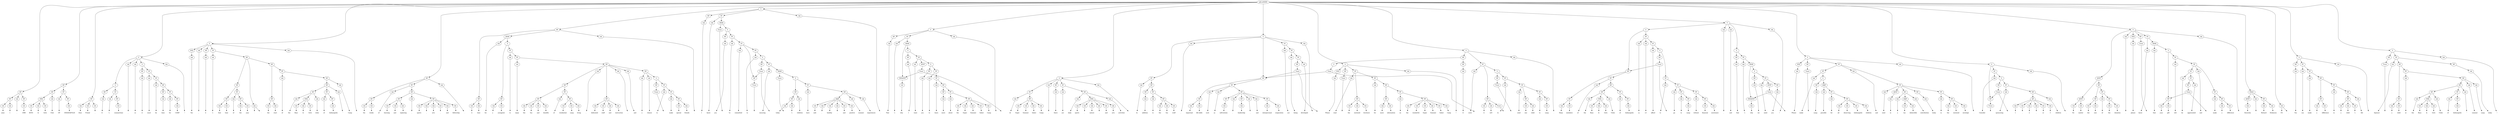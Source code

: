 digraph {
   segr0 [ label="June" shape=none ]
   segr2 [ label="1" shape=none ]
   segr3 [ label="," shape=none ]
   segr5 [ label="1998" shape=none ]
   segr7 [ label="BOYS" shape=none ]
   segr9 [ label="&" shape=none ]
   segr11 [ label="Girls" shape=none ]
   segr13 [ label="Club" shape=none ]
   segr15 [ label="OF" shape=none ]
   segr17 [ label="INDIANAPOLIS" shape=none ]
   segr19 [ label="Dear" shape=none ]
   segr21 [ label="Friend" shape=none ]
   segr22 [ label="," shape=none ]
   segr24 [ label="It" shape=none ]
   segr25 [ label="'s" shape=none ]
   segr27 [ label="summertime" shape=none ]
   segr28 [ label="," shape=none ]
   segr30 [ label="so" shape=none ]
   segr32 [ label="it" shape=none ]
   segr34 [ label="must" shape=none ]
   segr36 [ label="be" shape=none ]
   segr38 [ label="time" shape=none ]
   segr40 [ label="for" shape=none ]
   segr42 [ label="CAMP" shape=none ]
   segr43 [ label="!" shape=none ]
   segr45 [ label="Yes" shape=none ]
   segr46 [ label="," shape=none ]
   segr48 [ label="it" shape=none ]
   segr49 [ label="'s" shape=none ]
   segr51 [ label="that" shape=none ]
   segr53 [ label="time" shape=none ]
   segr55 [ label="of" shape=none ]
   segr57 [ label="the" shape=none ]
   segr59 [ label="year" shape=none ]
   segr61 [ label="-" shape=none ]
   segr62 [ label="-" shape=none ]
   segr64 [ label="the" shape=none ]
   segr66 [ label="start" shape=none ]
   segr68 [ label="of" shape=none ]
   segr70 [ label="the" shape=none ]
   segr72 [ label="Boys" shape=none ]
   segr74 [ label="&" shape=none ]
   segr76 [ label="Girls" shape=none ]
   segr78 [ label="clubs" shape=none ]
   segr80 [ label="of" shape=none ]
   segr82 [ label="Indianapolis" shape=none ]
   segr83 [ label="'" shape=none ]
   segr85 [ label="Camp" shape=none ]
   segr86 [ label="." shape=none ]
   segr88 [ label="Six" shape=none ]
   segr90 [ label="weeks" shape=none ]
   segr92 [ label="of" shape=none ]
   segr94 [ label="learning" shape=none ]
   segr96 [ label="and" shape=none ]
   segr98 [ label="exploring" shape=none ]
   segr99 [ label="," shape=none ]
   segr101 [ label="sports" shape=none ]
   segr102 [ label="," shape=none ]
   segr104 [ label="arts" shape=none ]
   segr105 [ label="," shape=none ]
   segr107 [ label="and" shape=none ]
   segr109 [ label="fellowship" shape=none ]
   segr110 [ label="." shape=none ]
   segr112 [ label="A" shape=none ]
   segr114 [ label="time" shape=none ]
   segr116 [ label="for" shape=none ]
   segr118 [ label="a" shape=none ]
   segr120 [ label="youngster" shape=none ]
   segr122 [ label="to" shape=none ]
   segr124 [ label="enjoy" shape=none ]
   segr126 [ label="the" shape=none ]
   segr128 [ label="fun" shape=none ]
   segr130 [ label="and" shape=none ]
   segr132 [ label="benefits" shape=none ]
   segr134 [ label="of" shape=none ]
   segr136 [ label="residential" shape=none ]
   segr138 [ label="camp" shape=none ]
   segr140 [ label="living" shape=none ]
   segr141 [ label="," shape=none ]
   segr143 [ label="dedicated" shape=none ]
   segr145 [ label="staff" shape=none ]
   segr147 [ label="and" shape=none ]
   segr149 [ label="instruction" shape=none ]
   segr150 [ label="," shape=none ]
   segr152 [ label="and" shape=none ]
   segr154 [ label="a" shape=none ]
   segr156 [ label="chance" shape=none ]
   segr158 [ label="to" shape=none ]
   ptbr00086 [ label="" shape=none ]
   segr160 [ label="make" shape=none ]
   segr162 [ label="special" shape=none ]
   segr164 [ label="friends" shape=none ]
   segr165 [ label="." shape=none ]
   segr167 [ label="I" shape=none ]
   segr169 [ label="know" shape=none ]
   segr171 [ label="you" shape=none ]
   ptbr00094 [ label="" shape=none ]
   segr172 [ label="'re" shape=none ]
   segr174 [ label="committed" shape=none ]
   segr176 [ label="to" shape=none ]
   ptbr00098 [ label="" shape=none ]
   segr178 [ label="ensuring" shape=none ]
   ptbr00100 [ label="" shape=none ]
   segr180 [ label="today" shape=none ]
   ptbr00102 [ label="" shape=none ]
   segr181 [ label="'s" shape=none ]
   segr183 [ label="children" shape=none ]
   segr185 [ label="have" shape=none ]
   segr187 [ label="safe" shape=none ]
   segr188 [ label="," shape=none ]
   segr190 [ label="healthy" shape=none ]
   segr191 [ label="," shape=none ]
   segr193 [ label="and" shape=none ]
   segr195 [ label="positive" shape=none ]
   segr197 [ label="summer" shape=none ]
   segr199 [ label="experiences" shape=none ]
   segr200 [ label="." shape=none ]
   segr202 [ label="That" shape=none ]
   segr203 [ label="'s" shape=none ]
   segr205 [ label="why" shape=none ]
   segr207 [ label="I" shape=none ]
   segr209 [ label="want" shape=none ]
   segr211 [ label="you" shape=none ]
   segr213 [ label="to" shape=none ]
   segr215 [ label="learn" shape=none ]
   segr217 [ label="more" shape=none ]
   segr219 [ label="about" shape=none ]
   segr221 [ label="the" shape=none ]
   segr223 [ label="Super" shape=none ]
   segr225 [ label="Summer" shape=none ]
   segr227 [ label="Safari" shape=none ]
   segr229 [ label="Camp" shape=none ]
   segr230 [ label="." shape=none ]
   ptbr00131 [ label="" shape=none ]
   segr232 [ label="At" shape=none ]
   segr234 [ label="Super" shape=none ]
   segr236 [ label="Summer" shape=none ]
   segr238 [ label="Safari" shape=none ]
   segr240 [ label="Camp" shape=none ]
   segr241 [ label="," shape=none ]
   segr243 [ label="there" shape=none ]
   segr245 [ label="are" shape=none ]
   segr247 [ label="daily" shape=none ]
   segr249 [ label="sports" shape=none ]
   segr250 [ label="," shape=none ]
   segr252 [ label="nature" shape=none ]
   segr253 [ label="," shape=none ]
   segr255 [ label="and" shape=none ]
   segr257 [ label="arts" shape=none ]
   segr259 [ label="activities" shape=none ]
   segr260 [ label="." shape=none ]
   segr262 [ label="In" shape=none ]
   segr264 [ label="addition" shape=none ]
   segr266 [ label="to" shape=none ]
   segr268 [ label="the" shape=none ]
   segr270 [ label="fun" shape=none ]
   segr272 [ label="stuff" shape=none ]
   segr273 [ label="," shape=none ]
   segr275 [ label="important" shape=none ]
   segr277 [ label="life-skills" shape=none ]
   segr279 [ label="such" shape=none ]
   segr281 [ label="as" shape=none ]
   segr283 [ label="self-esteem" shape=none ]
   segr284 [ label="," shape=none ]
   segr286 [ label="leadership" shape=none ]
   segr287 [ label="," shape=none ]
   segr289 [ label="and" shape=none ]
   segr291 [ label="interpersonal" shape=none ]
   segr293 [ label="cooperation" shape=none ]
   segr295 [ label="are" shape=none ]
   segr297 [ label="being" shape=none ]
   segr299 [ label="developed" shape=none ]
   segr300 [ label="." shape=none ]
   ptbr00171 [ label="" shape=none ]
   segr302 [ label="Please" shape=none ]
   segr304 [ label="read" shape=none ]
   ptbr00174 [ label="" shape=none ]
   segr306 [ label="the" shape=none ]
   segr308 [ label="enclosed" shape=none ]
   segr310 [ label="brochure" shape=none ]
   segr312 [ label="for" shape=none ]
   segr314 [ label="more" shape=none ]
   segr316 [ label="information" shape=none ]
   segr318 [ label="on" shape=none ]
   segr320 [ label="the" shape=none ]
   segr322 [ label="wonderful" shape=none ]
   segr324 [ label="Super" shape=none ]
   segr326 [ label="Summer" shape=none ]
   segr328 [ label="Safari" shape=none ]
   segr330 [ label="Camp" shape=none ]
   segr331 [ label="!" shape=none ]
   segr333 [ label="It" shape=none ]
   segr335 [ label="costs" shape=none ]
   ptbr00191 [ label="" shape=none ]
   segr337 [ label="$" shape=none ]
   segr338 [ label="225" shape=none ]
   segr340 [ label="to" shape=none ]
   ptbr00195 [ label="" shape=none ]
   ptbr00196 [ label="" shape=none ]
   segr342 [ label="send" shape=none ]
   segr344 [ label="one" shape=none ]
   segr346 [ label="child" shape=none ]
   segr348 [ label="to" shape=none ]
   segr350 [ label="camp" shape=none ]
   segr351 [ label="." shape=none ]
   segr353 [ label="Many" shape=none ]
   segr355 [ label="members" shape=none ]
   segr357 [ label="of" shape=none ]
   segr359 [ label="the" shape=none ]
   segr361 [ label="Boys" shape=none ]
   segr363 [ label="&" shape=none ]
   segr365 [ label="Girls" shape=none ]
   segr367 [ label="Clubs" shape=none ]
   segr369 [ label="of" shape=none ]
   segr371 [ label="Indianapolis" shape=none ]
   segr373 [ label="ca" shape=none ]
   segr374 [ label="n't" shape=none ]
   segr376 [ label="afford" shape=none ]
   segr378 [ label="to" shape=none ]
   ptbr00217 [ label="" shape=none ]
   segr380 [ label="go" shape=none ]
   segr382 [ label="to" shape=none ]
   segr384 [ label="camp" shape=none ]
   segr386 [ label="without" shape=none ]
   segr388 [ label="financial" shape=none ]
   segr390 [ label="assistance" shape=none ]
   segr391 [ label="," shape=none ]
   segr393 [ label="and" shape=none ]
   segr395 [ label="that" shape=none ]
   segr396 [ label="'s" shape=none ]
   segr398 [ label="why" shape=none ]
   segr400 [ label="we" shape=none ]
   segr402 [ label="need" shape=none ]
   segr404 [ label="you" shape=none ]
   segr405 [ label="!" shape=none ]
   ptbr00233 [ label="" shape=none ]
   segr407 [ label="Please" shape=none ]
   segr409 [ label="make" shape=none ]
   ptbr00236 [ label="" shape=none ]
   segr411 [ label="camp" shape=none ]
   segr413 [ label="possible" shape=none ]
   segr415 [ label="for" shape=none ]
   segr417 [ label="all" shape=none ]
   segr419 [ label="deserving" shape=none ]
   segr421 [ label="Indianapolis" shape=none ]
   segr423 [ label="children" shape=none ]
   segr425 [ label="and" shape=none ]
   segr427 [ label="send" shape=none ]
   segr429 [ label="in" shape=none ]
   segr431 [ label="a" shape=none ]
   segr433 [ label="tax" shape=none ]
   segr435 [ label="deductible" shape=none ]
   segr437 [ label="contribution" shape=none ]
   segr439 [ label="today" shape=none ]
   segr441 [ label="in" shape=none ]
   segr443 [ label="the" shape=none ]
   segr445 [ label="enclosed" shape=none ]
   segr447 [ label="envelope" shape=none ]
   segr448 [ label="." shape=none ]
   segr450 [ label="Consider" shape=none ]
   ptbr00258 [ label="" shape=none ]
   segr452 [ label="sponsoring" shape=none ]
   ptbr00260 [ label="" shape=none ]
   segr454 [ label="1" shape=none ]
   segr455 [ label="," shape=none ]
   segr457 [ label="2" shape=none ]
   segr458 [ label="," shape=none ]
   segr460 [ label="or" shape=none ]
   segr462 [ label="3" shape=none ]
   segr464 [ label="children" shape=none ]
   segr465 [ label="." shape=none ]
   segr467 [ label="No" shape=none ]
   segr469 [ label="matter" shape=none ]
   segr471 [ label="the" shape=none ]
   segr473 [ label="size" shape=none ]
   segr475 [ label="of" shape=none ]
   segr477 [ label="the" shape=none ]
   segr479 [ label="donation" shape=none ]
   segr480 [ label="," shape=none ]
   segr482 [ label="please" shape=none ]
   segr484 [ label="know" shape=none ]
   ptbr00279 [ label="" shape=none ]
   segr486 [ label="that" shape=none ]
   segr488 [ label="your" shape=none ]
   segr490 [ label="gift" shape=none ]
   segr492 [ label="will" shape=none ]
   segr494 [ label="be" shape=none ]
   segr496 [ label="appreciated" shape=none ]
   segr498 [ label="and" shape=none ]
   ptbr00287 [ label="" shape=none ]
   segr500 [ label="make" shape=none ]
   segr502 [ label="a" shape=none ]
   segr504 [ label="difference" shape=none ]
   segr505 [ label="." shape=none ]
   segr507 [ label="Sincerely" shape=none ]
   segr508 [ label="," shape=none ]
   segr510 [ label="Richard" shape=none ]
   segr512 [ label="Dickinson" shape=none ]
   segr514 [ label="P.S" shape=none ]
   segr515 [ label="." shape=none ]
   segr517 [ label="You" shape=none ]
   segr519 [ label="can" shape=none ]
   segr521 [ label="make" shape=none ]
   segr523 [ label="a" shape=none ]
   segr525 [ label="difference" shape=none ]
   segr527 [ label="in" shape=none ]
   segr529 [ label="a" shape=none ]
   segr531 [ label="child" shape=none ]
   segr532 [ label="'s" shape=none ]
   segr534 [ label="life" shape=none ]
   segr535 [ label="." shape=none ]
   segr537 [ label="Sponsor" shape=none ]
   ptbr00309 [ label="" shape=none ]
   segr539 [ label="a" shape=none ]
   segr541 [ label="child" shape=none ]
   segr543 [ label="at" shape=none ]
   segr545 [ label="the" shape=none ]
   segr547 [ label="Boys" shape=none ]
   segr549 [ label="&" shape=none ]
   segr551 [ label="Girls" shape=none ]
   segr553 [ label="Clubs" shape=none ]
   segr555 [ label="of" shape=none ]
   segr557 [ label="Indianapolis" shape=none ]
   segr558 [ label="'" shape=none ]
   segr560 [ label="summer" shape=none ]
   segr562 [ label="camp" shape=none ]
   segr564 [ label="today" shape=none ]
   segr565 [ label="!" shape=none ]
   ptbn00081 [ label="tok" ]
  ptbn00081 -> segr78
   ptbn00393 [ label="tok" ]
  ptbn00393 -> segr388
   ptbn00082 [ label="PP" ]
   ptbn00394 [ label="tok" ]
  ptbn00394 -> segr390
   ptbn00391 [ label="tok" ]
  ptbn00391 -> segr386
   ptbn00080 [ label="tok" ]
  ptbn00080 -> segr76
   ptbn00392 [ label="NP" ]
   ptbn00085 [ label="tok" ]
  ptbn00085 -> segr82
   ptbn00086 [ label="tok" ]
  ptbn00086 -> segr83
   ptbn00390 [ label="PP" ]
   ptbn00083 [ label="tok" ]
  ptbn00083 -> segr80
   ptbn00084 [ label="NP" ]
   ptbn00184 [ label="NP" ]
   ptbn00290 [ label="tok" ]
  ptbn00290 -> segr293
   ptbn00496 [ label="SBAR" ]
   ptbn00185 [ label="NP" ]
   ptbn00497 [ label="tok" ]
  ptbn00497 -> segr486
   ptbn00291 [ label="VP" ]
   ptbn00182 [ label="Trace" ]
  ptbn00182 -> ptbr00102
   ptbn00494 [ label="VP" ]
   ptbn00183 [ label="S" ]
   ptbn00495 [ label="tok" ]
  ptbn00495 -> segr484
   ptbn00294 [ label="tok" ]
  ptbn00294 -> segr297
   ptbn00180 [ label="tok" ]
  ptbn00180 -> segr178
   ptbn00181 [ label="SBAR" ]
   ptbn00295 [ label="VP" ]
   ptbn00292 [ label="tok" ]
  ptbn00292 -> segr295
   ptbn00498 [ label="S" ]
   ptbn00293 [ label="VP" ]
   ptbn00499 [ label="NP" ]
   ptbn00299 [ label="tok" ]
  ptbn00299 -> segr300
   ptbn00298 [ label="Trace" ]
  ptbn00298 -> ptbr00171
   ptbn00297 [ label="NP" ]
   ptbn00296 [ label="tok" ]
  ptbn00296 -> segr299
   ptbn00189 [ label="VP" ]
   ptbn00493 [ label="Trace" ]
  ptbn00493 -> ptbr00279
   ptbn00188 [ label="tok" ]
  ptbn00188 -> segr183
   ptbn00492 [ label="NP" ]
   ptbn00491 [ label="tok" ]
  ptbn00491 -> segr482
   ptbn00187 [ label="tok" ]
  ptbn00187 -> segr181
   ptbn00186 [ label="tok" ]
  ptbn00186 -> segr180
   ptbn00490 [ label="INTJ" ]
   ptbn00089 [ label="NP" ]
   ptbn00088 [ label="tok" ]
  ptbn00088 -> segr86
   ptbn00399 [ label="tok" ]
  ptbn00399 -> segr395
   ptbn00087 [ label="tok" ]
  ptbn00087 -> segr85
   ptbn00398 [ label="NP" ]
   ptbn00397 [ label="S" ]
   ptbn00396 [ label="tok" ]
  ptbn00396 -> segr393
   ptbn00395 [ label="tok" ]
  ptbn00395 -> segr391
   ptbn00090 [ label="NP" ]
   ptbn00380 [ label="NP" ]
   ptbn00381 [ label="Trace" ]
  ptbn00381 -> ptbr00217
   ptbn00091 [ label="tok" ]
  ptbn00091 -> segr88
   ptbn00092 [ label="tok" ]
  ptbn00092 -> segr90
   ptbn00382 [ label="VP" ]
   ptbn00093 [ label="PP" ]
   ptbn00383 [ label="tok" ]
  ptbn00383 -> segr378
   ptbn00094 [ label="tok" ]
  ptbn00094 -> segr92
   ptbn00095 [ label="NP" ]
   ptbn00096 [ label="NP" ]
   ptbn00097 [ label="tok" ]
  ptbn00097 -> segr94
   ptbn00193 [ label="tok" ]
  ptbn00193 -> segr187
   ptbn00483 [ label="tok" ]
  ptbn00483 -> segr473
   ptbn00194 [ label="tok" ]
  ptbn00194 -> segr188
   ptbn00484 [ label="PP" ]
   ptbn00195 [ label="tok" ]
  ptbn00195 -> segr190
   ptbn00485 [ label="tok" ]
  ptbn00485 -> segr475
   ptbn00196 [ label="tok" ]
  ptbn00196 -> segr191
   ptbn00280 [ label="NP" ]
   ptbn00486 [ label="NP" ]
   ptbn00487 [ label="tok" ]
  ptbn00487 -> segr477
   ptbn00281 [ label="NP" ]
   ptbn00282 [ label="tok" ]
  ptbn00282 -> segr283
   ptbn00190 [ label="tok" ]
  ptbn00190 -> segr185
   ptbn00488 [ label="tok" ]
  ptbn00488 -> segr479
   ptbn00191 [ label="NP" ]
   ptbn00283 [ label="tok" ]
  ptbn00283 -> segr284
   ptbn00489 [ label="tok" ]
  ptbn00489 -> segr480
   ptbn00192 [ label="ADJP" ]
   ptbn00284 [ label="NP" ]
   ptbn00286 [ label="tok" ]
  ptbn00286 -> segr287
   ptbn00285 [ label="tok" ]
  ptbn00285 -> segr286
   ptbn00288 [ label="NP" ]
   ptbn00287 [ label="tok" ]
  ptbn00287 -> segr289
   ptbn00198 [ label="tok" ]
  ptbn00198 -> segr195
   ptbn00480 [ label="NP" ]
   ptbn00289 [ label="tok" ]
  ptbn00289 -> segr291
   ptbn00197 [ label="tok" ]
  ptbn00197 -> segr193
   ptbn00482 [ label="tok" ]
  ptbn00482 -> segr471
   ptbn00199 [ label="tok" ]
  ptbn00199 -> segr197
   ptbn00481 [ label="NP" ]
   ptbn00389 [ label="tok" ]
  ptbn00389 -> segr384
   ptbn00099 [ label="tok" ]
  ptbn00099 -> segr98
   ptbn00388 [ label="NP" ]
   ptbn00098 [ label="tok" ]
  ptbn00098 -> segr96
   ptbn00385 [ label="tok" ]
  ptbn00385 -> segr380
   ptbn00384 [ label="VP" ]
   ptbn00387 [ label="tok" ]
  ptbn00387 -> segr382
   ptbn00386 [ label="PP" ]
   ptbn00063 [ label="NP" ]
   ptbn00064 [ label="tok" ]
  ptbn00064 -> segr57
   ptbn00061 [ label="PP" ]
   ptbn00062 [ label="tok" ]
  ptbn00062 -> segr55
   ptbn00060 [ label="tok" ]
  ptbn00060 -> segr53
   ptbn00478 [ label="tok" ]
  ptbn00478 -> segr467
   ptbn00272 [ label="tok" ]
  ptbn00272 -> segr273
   ptbn00479 [ label="tok" ]
  ptbn00479 -> segr469
   ptbn00273 [ label="NP" ]
   ptbn00270 [ label="tok" ]
  ptbn00270 -> segr270
   ptbn00476 [ label="ADVP" ]
   ptbn00271 [ label="tok" ]
  ptbn00271 -> segr272
   ptbn00477 [ label="ADVP" ]
   ptbn00474 [ label="tok" ]
  ptbn00474 -> segr465
   ptbn00475 [ label="S" ]
   ptbn00472 [ label="tok" ]
  ptbn00472 -> segr462
   ptbn00473 [ label="tok" ]
  ptbn00473 -> segr464
   ptbn00471 [ label="tok" ]
  ptbn00471 -> segr460
   ptbn00470 [ label="tok" ]
  ptbn00470 -> segr458
   ptbn00279 [ label="tok" ]
  ptbn00279 -> segr281
   ptbn00278 [ label="tok" ]
  ptbn00278 -> segr279
   ptbn00277 [ label="PP" ]
   ptbn00276 [ label="tok" ]
  ptbn00276 -> segr277
   ptbn00275 [ label="tok" ]
  ptbn00275 -> segr275
   ptbn00274 [ label="NP" ]
   ptbn00069 [ label="tok" ]
  ptbn00069 -> segr64
   ptbn00068 [ label="NP" ]
   ptbn00067 [ label="NP" ]
   ptbn00066 [ label="tok" ]
  ptbn00066 -> segr61
  ptbn00066 -> segr62
   ptbn00065 [ label="tok" ]
  ptbn00065 -> segr59
   ptbn00072 [ label="tok" ]
  ptbn00072 -> segr68
   ptbn00073 [ label="NP" ]
   ptbn00074 [ label="NP" ]
   ptbn00075 [ label="NP" ]
   ptbn00469 [ label="tok" ]
  ptbn00469 -> segr457
   ptbn00070 [ label="tok" ]
  ptbn00070 -> segr66
   ptbn00071 [ label="PP" ]
   ptbn00465 [ label="NP" ]
   ptbn00466 [ label="QP" ]
   ptbn00260 [ label="S" ]
   ptbn00467 [ label="tok" ]
  ptbn00467 -> segr454
   ptbn00261 [ label="PP" ]
   ptbn00468 [ label="tok" ]
  ptbn00468 -> segr455
   ptbn00262 [ label="tok" ]
  ptbn00262 -> segr262
   ptbn00461 [ label="NP" ]
   ptbn00462 [ label="Trace" ]
  ptbn00462 -> ptbr00260
   ptbn00463 [ label="VP" ]
   ptbn00464 [ label="tok" ]
  ptbn00464 -> segr452
   ptbn00268 [ label="NP" ]
   ptbn00267 [ label="tok" ]
  ptbn00267 -> segr266
   ptbn00460 [ label="S" ]
   ptbn00269 [ label="tok" ]
  ptbn00269 -> segr268
   ptbn00264 [ label="NP" ]
   ptbn00263 [ label="NP" ]
   ptbn00266 [ label="PP" ]
   ptbn00265 [ label="tok" ]
  ptbn00265 -> segr264
   ptbn00077 [ label="NML" ]
   ptbn00076 [ label="tok" ]
  ptbn00076 -> segr70
   ptbn00079 [ label="tok" ]
  ptbn00079 -> segr74
   ptbn00078 [ label="tok" ]
  ptbn00078 -> segr72
   ptbn00251 [ label="NML" ]
   ptbn00250 [ label="tok" ]
  ptbn00250 -> segr247
   ptbn00350 [ label="tok" ]
  ptbn00350 -> segr348
   ptbn00357 [ label="NP" ]
   ptbn00358 [ label="tok" ]
  ptbn00358 -> segr353
   ptbn00355 [ label="S" ]
   ptbn00356 [ label="NP" ]
   ptbn00353 [ label="tok" ]
  ptbn00353 -> segr351
   ptbn00354 [ label="S" ]
   ptbn00351 [ label="NP" ]
   ptbn00352 [ label="tok" ]
  ptbn00352 -> segr350
   ptbn00254 [ label="tok" ]
  ptbn00254 -> segr252
   ptbn00255 [ label="tok" ]
  ptbn00255 -> segr253
   ptbn00252 [ label="tok" ]
  ptbn00252 -> segr249
   ptbn00253 [ label="tok" ]
  ptbn00253 -> segr250
   ptbn00258 [ label="tok" ]
  ptbn00258 -> segr259
   ptbn00259 [ label="tok" ]
  ptbn00259 -> segr260
   ptbn00256 [ label="tok" ]
  ptbn00256 -> segr255
   ptbn00359 [ label="tok" ]
  ptbn00359 -> segr355
   ptbn00257 [ label="tok" ]
  ptbn00257 -> segr257
   ptbn00240 [ label="tok" ]
  ptbn00240 -> segr234
   ptbn00344 [ label="VP" ]
   ptbn00249 [ label="NP" ]
   ptbn00345 [ label="tok" ]
  ptbn00345 -> segr342
   ptbn00346 [ label="NP" ]
   ptbn00347 [ label="tok" ]
  ptbn00347 -> segr344
   ptbn00340 [ label="NP" ]
   ptbn00341 [ label="Trace" ]
  ptbn00341 -> ptbr00196
   ptbn00342 [ label="VP" ]
   ptbn00343 [ label="tok" ]
  ptbn00343 -> segr340
   ptbn00241 [ label="tok" ]
  ptbn00241 -> segr236
   ptbn00242 [ label="tok" ]
  ptbn00242 -> segr238
   ptbn00243 [ label="tok" ]
  ptbn00243 -> segr240
   ptbn00244 [ label="tok" ]
  ptbn00244 -> segr241
   ptbn00245 [ label="NP" ]
   ptbn00348 [ label="tok" ]
  ptbn00348 -> segr346
   ptbn00349 [ label="PP" ]
   ptbn00246 [ label="tok" ]
  ptbn00246 -> segr243
   ptbn00247 [ label="VP" ]
   ptbn00248 [ label="tok" ]
  ptbn00248 -> segr245
   ptbn00372 [ label="NP" ]
   ptbn00371 [ label="tok" ]
  ptbn00371 -> segr369
   ptbn00370 [ label="PP" ]
   ptbn00375 [ label="tok" ]
  ptbn00375 -> segr373
   ptbn00376 [ label="tok" ]
  ptbn00376 -> segr374
   ptbn00373 [ label="tok" ]
  ptbn00373 -> segr371
   ptbn00374 [ label="VP" ]
   ptbn00379 [ label="S" ]
   ptbn00238 [ label="tok" ]
  ptbn00238 -> segr232
   ptbn00377 [ label="VP" ]
   ptbn00239 [ label="NP" ]
   ptbn00378 [ label="tok" ]
  ptbn00378 -> segr376
   ptbn00236 [ label="S" ]
   ptbn00237 [ label="PP" ]
   ptbn00234 [ label="Trace" ]
  ptbn00234 -> ptbr00131
   ptbn00235 [ label="tok" ]
  ptbn00235 -> segr230
   ptbn00232 [ label="tok" ]
  ptbn00232 -> segr229
   ptbn00233 [ label="ADVP" ]
   ptbn00230 [ label="tok" ]
  ptbn00230 -> segr225
   ptbn00231 [ label="tok" ]
  ptbn00231 -> segr227
   ptbn00361 [ label="tok" ]
  ptbn00361 -> segr357
   ptbn00360 [ label="PP" ]
   ptbn00362 [ label="NP" ]
   ptbn00363 [ label="NP" ]
   ptbn00364 [ label="tok" ]
  ptbn00364 -> segr359
   ptbn00365 [ label="NML" ]
   ptbn00227 [ label="NP" ]
   ptbn00366 [ label="tok" ]
  ptbn00366 -> segr361
   ptbn00228 [ label="tok" ]
  ptbn00228 -> segr221
   ptbn00367 [ label="tok" ]
  ptbn00367 -> segr363
   ptbn00229 [ label="tok" ]
  ptbn00229 -> segr223
   ptbn00368 [ label="tok" ]
  ptbn00368 -> segr365
   ptbn00369 [ label="tok" ]
  ptbn00369 -> segr367
   ptbn00223 [ label="NP" ]
   ptbn00224 [ label="tok" ]
  ptbn00224 -> segr217
   ptbn00225 [ label="PP" ]
   ptbn00226 [ label="tok" ]
  ptbn00226 -> segr219
   ptbn00220 [ label="VP" ]
   ptbn00221 [ label="tok" ]
  ptbn00221 -> segr215
   ptbn00222 [ label="NP" ]
   ptbn00008 [ label="NP" ]
   ptbn00103 [ label="tok" ]
  ptbn00103 -> segr102
   ptbn00007 [ label="tok" ]
  ptbn00007 -> segr5
   ptbn00102 [ label="tok" ]
  ptbn00102 -> segr101
   ptbn00105 [ label="tok" ]
  ptbn00105 -> segr105
   ptbn00009 [ label="NP" ]
   ptbn00104 [ label="tok" ]
  ptbn00104 -> segr104
   ptbn00101 [ label="NP" ]
   ptbn00100 [ label="tok" ]
  ptbn00100 -> segr99
   ptbn00000 [ label="ptb-n00000" ]
   ptbn00002 [ label="NP" ]
   ptbn00001 [ label="NP" ]
   ptbn00004 [ label="tok" ]
  ptbn00004 -> segr2
   ptbn00107 [ label="tok" ]
  ptbn00107 -> segr109
   ptbn00003 [ label="tok" ]
  ptbn00003 -> segr0
   ptbn00106 [ label="tok" ]
  ptbn00106 -> segr107
   ptbn00006 [ label="NP" ]
   ptbn00109 [ label="NP" ]
   ptbn00005 [ label="tok" ]
  ptbn00005 -> segr3
   ptbn00108 [ label="tok" ]
  ptbn00108 -> segr110
   ptbn00116 [ label="NP" ]
   ptbn00115 [ label="S" ]
   ptbn00019 [ label="NP" ]
   ptbn00114 [ label="tok" ]
  ptbn00114 -> segr116
   ptbn00113 [ label="SBAR" ]
   ptbn00018 [ label="tok" ]
  ptbn00018 -> segr17
   ptbn00112 [ label="tok" ]
  ptbn00112 -> segr114
   ptbn00111 [ label="tok" ]
  ptbn00111 -> segr112
   ptbn00110 [ label="NP" ]
   ptbn00013 [ label="tok" ]
  ptbn00013 -> segr11
   ptbn00012 [ label="tok" ]
  ptbn00012 -> segr9
   ptbn00011 [ label="tok" ]
  ptbn00011 -> segr7
   ptbn00010 [ label="NML" ]
   ptbn00017 [ label="NP" ]
   ptbn00119 [ label="VP" ]
   ptbn00016 [ label="tok" ]
  ptbn00016 -> segr15
   ptbn00015 [ label="PP" ]
   ptbn00118 [ label="tok" ]
  ptbn00118 -> segr120
   ptbn00014 [ label="tok" ]
  ptbn00014 -> segr13
   ptbn00117 [ label="tok" ]
  ptbn00117 -> segr118
   ptbn00121 [ label="VP" ]
   ptbn00120 [ label="tok" ]
  ptbn00120 -> segr122
   ptbn00123 [ label="NP" ]
   ptbn00122 [ label="tok" ]
  ptbn00122 -> segr124
   ptbn00125 [ label="NP" ]
   ptbn00124 [ label="NP" ]
   ptbn00127 [ label="tok" ]
  ptbn00127 -> segr128
   ptbn00126 [ label="tok" ]
  ptbn00126 -> segr126
   ptbn00129 [ label="tok" ]
  ptbn00129 -> segr132
   ptbn00128 [ label="tok" ]
  ptbn00128 -> segr130
   ptbn00134 [ label="tok" ]
  ptbn00134 -> segr138
   ptbn00133 [ label="tok" ]
  ptbn00133 -> segr136
   ptbn00132 [ label="NP" ]
   ptbn00131 [ label="tok" ]
  ptbn00131 -> segr134
   ptbn00138 [ label="tok" ]
  ptbn00138 -> segr143
   ptbn00137 [ label="NP" ]
   ptbn00136 [ label="tok" ]
  ptbn00136 -> segr141
   ptbn00135 [ label="tok" ]
  ptbn00135 -> segr140
   ptbn00139 [ label="tok" ]
  ptbn00139 -> segr145
   ptbn00130 [ label="PP" ]
   ptbn00043 [ label="PP" ]
   ptbn00044 [ label="tok" ]
  ptbn00044 -> segr40
   ptbn00045 [ label="NP" ]
   ptbn00046 [ label="tok" ]
  ptbn00046 -> segr42
   ptbn00047 [ label="tok" ]
  ptbn00047 -> segr43
   ptbn00048 [ label="S" ]
   ptbn00049 [ label="INTJ" ]
   ptbn00146 [ label="tok" ]
  ptbn00146 -> segr156
   ptbn00147 [ label="S" ]
   ptbn00148 [ label="NP" ]
   ptbn00149 [ label="Trace" ]
  ptbn00149 -> ptbr00086
   ptbn00142 [ label="tok" ]
  ptbn00142 -> segr150
   ptbn00143 [ label="tok" ]
  ptbn00143 -> segr152
   ptbn00144 [ label="NP" ]
   ptbn00145 [ label="tok" ]
  ptbn00145 -> segr154
   ptbn00141 [ label="tok" ]
  ptbn00141 -> segr149
   ptbn00140 [ label="tok" ]
  ptbn00140 -> segr147
   ptbn00040 [ label="NP" ]
   ptbn00042 [ label="tok" ]
  ptbn00042 -> segr38
   ptbn00041 [ label="NP" ]
   ptbn00056 [ label="NP" ]
   ptbn00057 [ label="NP" ]
   ptbn00054 [ label="VP" ]
   ptbn00055 [ label="tok" ]
  ptbn00055 -> segr49
   ptbn00058 [ label="NP" ]
   ptbn00059 [ label="tok" ]
  ptbn00059 -> segr51
   ptbn00159 [ label="NP" ]
   ptbn00157 [ label="tok" ]
  ptbn00157 -> segr165
   ptbn00158 [ label="S" ]
   ptbn00155 [ label="tok" ]
  ptbn00155 -> segr162
   ptbn00156 [ label="tok" ]
  ptbn00156 -> segr164
   ptbn00153 [ label="tok" ]
  ptbn00153 -> segr160
   ptbn00154 [ label="NP" ]
   ptbn00152 [ label="VP" ]
   ptbn00151 [ label="tok" ]
  ptbn00151 -> segr158
   ptbn00150 [ label="VP" ]
   ptbn00053 [ label="tok" ]
  ptbn00053 -> segr48
   ptbn00052 [ label="NP" ]
   ptbn00051 [ label="tok" ]
  ptbn00051 -> segr46
   ptbn00050 [ label="tok" ]
  ptbn00050 -> segr45
   ptbn00025 [ label="NP" ]
   ptbn00026 [ label="tok" ]
  ptbn00026 -> segr24
   ptbn00027 [ label="VP" ]
   ptbn00028 [ label="tok" ]
  ptbn00028 -> segr25
   ptbn00021 [ label="tok" ]
  ptbn00021 -> segr21
   ptbn00022 [ label="tok" ]
  ptbn00022 -> segr22
   ptbn00023 [ label="S" ]
   ptbn00024 [ label="S" ]
   ptbn00164 [ label="Trace" ]
  ptbn00164 -> ptbr00094
   ptbn00165 [ label="S" ]
   ptbn00166 [ label="NP" ]
   ptbn00167 [ label="tok" ]
  ptbn00167 -> segr171
   ptbn00168 [ label="VP" ]
   ptbn00029 [ label="NP" ]
   ptbn00169 [ label="tok" ]
  ptbn00169 -> segr172
   ptbn00161 [ label="VP" ]
   ptbn00160 [ label="tok" ]
  ptbn00160 -> segr167
   ptbn00163 [ label="SBAR" ]
   ptbn00162 [ label="tok" ]
  ptbn00162 -> segr169
   ptbn00020 [ label="tok" ]
  ptbn00020 -> segr19
   ptbn00038 [ label="VP" ]
   ptbn00039 [ label="tok" ]
  ptbn00039 -> segr36
   ptbn00036 [ label="VP" ]
   ptbn00037 [ label="tok" ]
  ptbn00037 -> segr34
   ptbn00034 [ label="NP" ]
   ptbn00035 [ label="tok" ]
  ptbn00035 -> segr32
   ptbn00032 [ label="tok" ]
  ptbn00032 -> segr30
   ptbn00033 [ label="S" ]
   ptbn00177 [ label="NP" ]
   ptbn00178 [ label="Trace" ]
  ptbn00178 -> ptbr00100
   ptbn00175 [ label="tok" ]
  ptbn00175 -> segr176
   ptbn00176 [ label="S" ]
   ptbn00179 [ label="VP" ]
   ptbn00170 [ label="VP" ]
   ptbn00174 [ label="PP" ]
   ptbn00173 [ label="Trace" ]
  ptbn00173 -> ptbr00098
   ptbn00172 [ label="NP" ]
   ptbn00171 [ label="tok" ]
  ptbn00171 -> segr174
   ptbn00031 [ label="tok" ]
  ptbn00031 -> segr28
   ptbn00030 [ label="tok" ]
  ptbn00030 -> segr27
   ptbn00307 [ label="NP" ]
   ptbn00204 [ label="tok" ]
  ptbn00204 -> segr202
   ptbn00203 [ label="NP" ]
   ptbn00306 [ label="tok" ]
  ptbn00306 -> segr304
   ptbn00305 [ label="VP" ]
   ptbn00202 [ label="S" ]
   ptbn00304 [ label="Trace" ]
  ptbn00304 -> ptbr00174
   ptbn00201 [ label="tok" ]
  ptbn00201 -> segr200
   ptbn00200 [ label="tok" ]
  ptbn00200 -> segr199
   ptbn00309 [ label="tok" ]
  ptbn00309 -> segr308
   ptbn00308 [ label="tok" ]
  ptbn00308 -> segr306
   ptbn00209 [ label="tok" ]
  ptbn00209 -> segr205
   ptbn00303 [ label="NP" ]
   ptbn00208 [ label="WHADVP" ]
   ptbn00207 [ label="SBAR" ]
   ptbn00302 [ label="tok" ]
  ptbn00302 -> segr302
   ptbn00301 [ label="INTJ" ]
   ptbn00206 [ label="tok" ]
  ptbn00206 -> segr203
   ptbn00300 [ label="S" ]
   ptbn00205 [ label="VP" ]
   ptbn00409 [ label="tok" ]
  ptbn00409 -> segr402
   ptbn00407 [ label="tok" ]
  ptbn00407 -> segr400
   ptbn00408 [ label="VP" ]
   ptbn00500 [ label="tok" ]
  ptbn00500 -> segr488
   ptbn00405 [ label="S" ]
   ptbn00501 [ label="tok" ]
  ptbn00501 -> segr490
   ptbn00406 [ label="NP" ]
   ptbn00403 [ label="WHADVP" ]
   ptbn00404 [ label="tok" ]
  ptbn00404 -> segr398
   ptbn00401 [ label="tok" ]
  ptbn00401 -> segr396
   ptbn00504 [ label="VP" ]
   ptbn00505 [ label="VP" ]
   ptbn00402 [ label="SBAR" ]
   ptbn00502 [ label="VP" ]
   ptbn00503 [ label="tok" ]
  ptbn00503 -> segr492
   ptbn00400 [ label="VP" ]
   ptbn00508 [ label="tok" ]
  ptbn00508 -> segr496
   ptbn00509 [ label="NP" ]
   ptbn00506 [ label="tok" ]
  ptbn00506 -> segr494
   ptbn00507 [ label="VP" ]
   ptbn00213 [ label="VP" ]
   ptbn00316 [ label="tok" ]
  ptbn00316 -> segr316
   ptbn00315 [ label="tok" ]
  ptbn00315 -> segr314
   ptbn00212 [ label="tok" ]
  ptbn00212 -> segr207
   ptbn00215 [ label="S" ]
   ptbn00318 [ label="tok" ]
  ptbn00318 -> segr318
   ptbn00317 [ label="PP" ]
   ptbn00214 [ label="tok" ]
  ptbn00214 -> segr209
   ptbn00319 [ label="NP" ]
   ptbn00211 [ label="NP" ]
   ptbn00210 [ label="S" ]
   ptbn00310 [ label="tok" ]
  ptbn00310 -> segr310
   ptbn00312 [ label="tok" ]
  ptbn00312 -> segr312
   ptbn00217 [ label="tok" ]
  ptbn00217 -> segr211
   ptbn00311 [ label="PP" ]
   ptbn00216 [ label="NP" ]
   ptbn00314 [ label="NP" ]
   ptbn00219 [ label="tok" ]
  ptbn00219 -> segr213
   ptbn00313 [ label="NP" ]
   ptbn00218 [ label="VP" ]
   ptbn00418 [ label="NP" ]
   ptbn00419 [ label="Trace" ]
  ptbn00419 -> ptbr00236
   ptbn00414 [ label="tok" ]
  ptbn00414 -> segr405
   ptbn00415 [ label="S" ]
   ptbn00510 [ label="Trace" ]
  ptbn00510 -> ptbr00287
   ptbn00416 [ label="INTJ" ]
   ptbn00511 [ label="tok" ]
  ptbn00511 -> segr498
   ptbn00417 [ label="tok" ]
  ptbn00417 -> segr407
   ptbn00512 [ label="VP" ]
   ptbn00513 [ label="tok" ]
  ptbn00513 -> segr500
   ptbn00410 [ label="NP" ]
   ptbn00411 [ label="tok" ]
  ptbn00411 -> segr404
   ptbn00514 [ label="NP" ]
   ptbn00515 [ label="tok" ]
  ptbn00515 -> segr502
   ptbn00412 [ label="ADVP" ]
   ptbn00516 [ label="tok" ]
  ptbn00516 -> segr504
   ptbn00413 [ label="Trace" ]
  ptbn00413 -> ptbr00233
   ptbn00517 [ label="tok" ]
  ptbn00517 -> segr505
   ptbn00518 [ label="FRAG" ]
   ptbn00519 [ label="ADVP" ]
   ptbn00329 [ label="NP" ]
   ptbn00328 [ label="NP" ]
   ptbn00327 [ label="S" ]
   ptbn00326 [ label="tok" ]
  ptbn00326 -> segr331
   ptbn00325 [ label="tok" ]
  ptbn00325 -> segr330
   ptbn00324 [ label="tok" ]
  ptbn00324 -> segr328
   ptbn00323 [ label="tok" ]
  ptbn00323 -> segr326
   ptbn00322 [ label="tok" ]
  ptbn00322 -> segr324
   ptbn00321 [ label="tok" ]
  ptbn00321 -> segr322
   ptbn00320 [ label="tok" ]
  ptbn00320 -> segr320
   ptbn00522 [ label="NP" ]
   ptbn00523 [ label="tok" ]
  ptbn00523 -> segr510
   ptbn00520 [ label="tok" ]
  ptbn00520 -> segr507
   ptbn00521 [ label="tok" ]
  ptbn00521 -> segr508
   ptbn00528 [ label="tok" ]
  ptbn00528 -> segr517
   ptbn00529 [ label="VP" ]
   ptbn00526 [ label="S" ]
   ptbn00527 [ label="NP" ]
   ptbn00524 [ label="tok" ]
  ptbn00524 -> segr512
   ptbn00525 [ label="tok" ]
  ptbn00525 -> segr514
  ptbn00525 -> segr515
   ptbn00338 [ label="Trace" ]
  ptbn00338 -> ptbr00195
   ptbn00337 [ label="tok" ]
  ptbn00337 -> segr338
   ptbn00339 [ label="S" ]
   ptbn00334 [ label="tok" ]
  ptbn00334 -> segr335
   ptbn00333 [ label="VP" ]
   ptbn00336 [ label="tok" ]
  ptbn00336 -> segr337
   ptbn00335 [ label="NP" ]
   ptbn00330 [ label="tok" ]
  ptbn00330 -> segr333
   ptbn00332 [ label="Trace" ]
  ptbn00332 -> ptbr00191
   ptbn00331 [ label="S" ]
   ptbn00531 [ label="VP" ]
   ptbn00532 [ label="tok" ]
  ptbn00532 -> segr521
   ptbn00533 [ label="NP" ]
   ptbn00534 [ label="NP" ]
   ptbn00530 [ label="tok" ]
  ptbn00530 -> segr519
   ptbn00539 [ label="NP" ]
   ptbn00535 [ label="tok" ]
  ptbn00535 -> segr523
   ptbn00536 [ label="tok" ]
  ptbn00536 -> segr525
   ptbn00537 [ label="PP" ]
   ptbn00538 [ label="tok" ]
  ptbn00538 -> segr527
   ptbn00446 [ label="NP" ]
   ptbn00549 [ label="VP" ]
   ptbn00445 [ label="tok" ]
  ptbn00445 -> segr437
   ptbn00548 [ label="Trace" ]
  ptbn00548 -> ptbr00309
   ptbn00444 [ label="tok" ]
  ptbn00444 -> segr435
   ptbn00547 [ label="NP" ]
   ptbn00443 [ label="tok" ]
  ptbn00443 -> segr433
   ptbn00546 [ label="S" ]
   ptbn00442 [ label="ADJP" ]
   ptbn00441 [ label="tok" ]
  ptbn00441 -> segr431
   ptbn00440 [ label="NP" ]
   ptbn00541 [ label="tok" ]
  ptbn00541 -> segr529
   ptbn00540 [ label="NP" ]
   ptbn00545 [ label="tok" ]
  ptbn00545 -> segr535
   ptbn00544 [ label="tok" ]
  ptbn00544 -> segr534
   ptbn00449 [ label="tok" ]
  ptbn00449 -> segr441
   ptbn00448 [ label="PP" ]
   ptbn00543 [ label="tok" ]
  ptbn00543 -> segr532
   ptbn00542 [ label="tok" ]
  ptbn00542 -> segr531
   ptbn00447 [ label="tok" ]
  ptbn00447 -> segr439
   ptbn00455 [ label="S" ]
   ptbn00558 [ label="NP" ]
   ptbn00454 [ label="tok" ]
  ptbn00454 -> segr448
   ptbn00557 [ label="NP" ]
   ptbn00457 [ label="Trace" ]
  ptbn00457 -> ptbr00258
   ptbn00456 [ label="NP" ]
   ptbn00559 [ label="NP" ]
   ptbn00451 [ label="tok" ]
  ptbn00451 -> segr443
   ptbn00450 [ label="NP" ]
   ptbn00453 [ label="tok" ]
  ptbn00453 -> segr447
   ptbn00452 [ label="tok" ]
  ptbn00452 -> segr445
   ptbn00550 [ label="tok" ]
  ptbn00550 -> segr537
   ptbn00552 [ label="NP" ]
   ptbn00551 [ label="NP" ]
   ptbn00554 [ label="tok" ]
  ptbn00554 -> segr541
   ptbn00459 [ label="tok" ]
  ptbn00459 -> segr450
   ptbn00458 [ label="VP" ]
   ptbn00553 [ label="tok" ]
  ptbn00553 -> segr539
   ptbn00556 [ label="tok" ]
  ptbn00556 -> segr543
   ptbn00555 [ label="PP" ]
   ptbn00420 [ label="VP" ]
   ptbn00424 [ label="NP" ]
   ptbn00423 [ label="S" ]
   ptbn00569 [ label="tok" ]
  ptbn00569 -> segr557
   ptbn00422 [ label="tok" ]
  ptbn00422 -> segr409
   ptbn00421 [ label="VP" ]
   ptbn00568 [ label="NP" ]
   ptbn00428 [ label="PP" ]
   ptbn00567 [ label="tok" ]
  ptbn00567 -> segr555
   ptbn00427 [ label="tok" ]
  ptbn00427 -> segr413
   ptbn00566 [ label="PP" ]
   ptbn00426 [ label="ADJP" ]
   ptbn00565 [ label="tok" ]
  ptbn00565 -> segr553
   ptbn00564 [ label="tok" ]
  ptbn00564 -> segr551
   ptbn00425 [ label="tok" ]
  ptbn00425 -> segr411
   ptbn00563 [ label="tok" ]
  ptbn00563 -> segr549
   ptbn00562 [ label="tok" ]
  ptbn00562 -> segr547
   ptbn00561 [ label="NML" ]
   ptbn00560 [ label="tok" ]
  ptbn00560 -> segr545
   ptbn00429 [ label="tok" ]
  ptbn00429 -> segr415
   ptbn00570 [ label="tok" ]
  ptbn00570 -> segr558
   ptbn00431 [ label="tok" ]
  ptbn00431 -> segr417
   ptbn00430 [ label="NP" ]
   ptbn00433 [ label="tok" ]
  ptbn00433 -> segr421
   ptbn00432 [ label="tok" ]
  ptbn00432 -> segr419
   ptbn00435 [ label="tok" ]
  ptbn00435 -> segr425
   ptbn00434 [ label="tok" ]
  ptbn00434 -> segr423
   ptbn00437 [ label="tok" ]
  ptbn00437 -> segr427
   ptbn00436 [ label="VP" ]
   ptbn00575 [ label="tok" ]
  ptbn00575 -> segr565
   ptbn00439 [ label="tok" ]
  ptbn00439 -> segr429
   ptbn00438 [ label="ADVP" ]
   ptbn00572 [ label="tok" ]
  ptbn00572 -> segr562
   ptbn00571 [ label="tok" ]
  ptbn00571 -> segr560
   ptbn00574 [ label="tok" ]
  ptbn00574 -> segr564
   ptbn00573 [ label="NP" ]
   { rank=same; segr0 segr2 segr3 segr5 segr7 segr9 segr11 segr13 segr15 segr17 segr19 segr21 segr22 segr24 segr25 segr27 segr28 segr30 segr32 segr34 segr36 segr38 segr40 segr42 segr43 segr45 segr46 segr48 segr49 segr51 segr53 segr55 segr57 segr59 segr61 segr62 segr64 segr66 segr68 segr70 segr72 segr74 segr76 segr78 segr80 segr82 segr83 segr85 segr86 segr88 segr90 segr92 segr94 segr96 segr98 segr99 segr101 segr102 segr104 segr105 segr107 segr109 segr110 segr112 segr114 segr116 segr118 segr120 segr122 segr124 segr126 segr128 segr130 segr132 segr134 segr136 segr138 segr140 segr141 segr143 segr145 segr147 segr149 segr150 segr152 segr154 segr156 segr158 ptbr00086 segr160 segr162 segr164 segr165 segr167 segr169 segr171 ptbr00094 segr172 segr174 segr176 ptbr00098 segr178 ptbr00100 segr180 ptbr00102 segr181 segr183 segr185 segr187 segr188 segr190 segr191 segr193 segr195 segr197 segr199 segr200 segr202 segr203 segr205 segr207 segr209 segr211 segr213 segr215 segr217 segr219 segr221 segr223 segr225 segr227 segr229 segr230 ptbr00131 segr232 segr234 segr236 segr238 segr240 segr241 segr243 segr245 segr247 segr249 segr250 segr252 segr253 segr255 segr257 segr259 segr260 segr262 segr264 segr266 segr268 segr270 segr272 segr273 segr275 segr277 segr279 segr281 segr283 segr284 segr286 segr287 segr289 segr291 segr293 segr295 segr297 segr299 segr300 ptbr00171 segr302 segr304 ptbr00174 segr306 segr308 segr310 segr312 segr314 segr316 segr318 segr320 segr322 segr324 segr326 segr328 segr330 segr331 segr333 segr335 ptbr00191 segr337 segr338 segr340 ptbr00195 ptbr00196 segr342 segr344 segr346 segr348 segr350 segr351 segr353 segr355 segr357 segr359 segr361 segr363 segr365 segr367 segr369 segr371 segr373 segr374 segr376 segr378 ptbr00217 segr380 segr382 segr384 segr386 segr388 segr390 segr391 segr393 segr395 segr396 segr398 segr400 segr402 segr404 segr405 ptbr00233 segr407 segr409 ptbr00236 segr411 segr413 segr415 segr417 segr419 segr421 segr423 segr425 segr427 segr429 segr431 segr433 segr435 segr437 segr439 segr441 segr443 segr445 segr447 segr448 segr450 ptbr00258 segr452 ptbr00260 segr454 segr455 segr457 segr458 segr460 segr462 segr464 segr465 segr467 segr469 segr471 segr473 segr475 segr477 segr479 segr480 segr482 segr484 ptbr00279 segr486 segr488 segr490 segr492 segr494 segr496 segr498 ptbr00287 segr500 segr502 segr504 segr505 segr507 segr508 segr510 segr512 segr514 segr515 segr517 segr519 segr521 segr523 segr525 segr527 segr529 segr531 segr532 segr534 segr535 segr537 ptbr00309 segr539 segr541 segr543 segr545 segr547 segr549 segr551 segr553 segr555 segr557 segr558 segr560 segr562 segr564 segr565 }
   segr0 -> segr2 [ color="white" ]
   segr2 -> segr3 [ color="white" ]
   segr3 -> segr5 [ color="white" ]
   segr5 -> segr7 [ color="white" ]
   segr7 -> segr9 [ color="white" ]
   segr9 -> segr11 [ color="white" ]
   segr11 -> segr13 [ color="white" ]
   segr13 -> segr15 [ color="white" ]
   segr15 -> segr17 [ color="white" ]
   segr17 -> segr19 [ color="white" ]
   segr19 -> segr21 [ color="white" ]
   segr21 -> segr22 [ color="white" ]
   segr22 -> segr24 [ color="white" ]
   segr24 -> segr25 [ color="white" ]
   segr25 -> segr27 [ color="white" ]
   segr27 -> segr28 [ color="white" ]
   segr28 -> segr30 [ color="white" ]
   segr30 -> segr32 [ color="white" ]
   segr32 -> segr34 [ color="white" ]
   segr34 -> segr36 [ color="white" ]
   segr36 -> segr38 [ color="white" ]
   segr38 -> segr40 [ color="white" ]
   segr40 -> segr42 [ color="white" ]
   segr42 -> segr43 [ color="white" ]
   segr43 -> segr45 [ color="white" ]
   segr45 -> segr46 [ color="white" ]
   segr46 -> segr48 [ color="white" ]
   segr48 -> segr49 [ color="white" ]
   segr49 -> segr51 [ color="white" ]
   segr51 -> segr53 [ color="white" ]
   segr53 -> segr55 [ color="white" ]
   segr55 -> segr57 [ color="white" ]
   segr57 -> segr59 [ color="white" ]
   segr59 -> segr61 [ color="white" ]
   segr61 -> segr62 [ color="white" ]
   segr62 -> segr64 [ color="white" ]
   segr64 -> segr66 [ color="white" ]
   segr66 -> segr68 [ color="white" ]
   segr68 -> segr70 [ color="white" ]
   segr70 -> segr72 [ color="white" ]
   segr72 -> segr74 [ color="white" ]
   segr74 -> segr76 [ color="white" ]
   segr76 -> segr78 [ color="white" ]
   segr78 -> segr80 [ color="white" ]
   segr80 -> segr82 [ color="white" ]
   segr82 -> segr83 [ color="white" ]
   segr83 -> segr85 [ color="white" ]
   segr85 -> segr86 [ color="white" ]
   segr86 -> segr88 [ color="white" ]
   segr88 -> segr90 [ color="white" ]
   segr90 -> segr92 [ color="white" ]
   segr92 -> segr94 [ color="white" ]
   segr94 -> segr96 [ color="white" ]
   segr96 -> segr98 [ color="white" ]
   segr98 -> segr99 [ color="white" ]
   segr99 -> segr101 [ color="white" ]
   segr101 -> segr102 [ color="white" ]
   segr102 -> segr104 [ color="white" ]
   segr104 -> segr105 [ color="white" ]
   segr105 -> segr107 [ color="white" ]
   segr107 -> segr109 [ color="white" ]
   segr109 -> segr110 [ color="white" ]
   segr110 -> segr112 [ color="white" ]
   segr112 -> segr114 [ color="white" ]
   segr114 -> segr116 [ color="white" ]
   segr116 -> segr118 [ color="white" ]
   segr118 -> segr120 [ color="white" ]
   segr120 -> segr122 [ color="white" ]
   segr122 -> segr124 [ color="white" ]
   segr124 -> segr126 [ color="white" ]
   segr126 -> segr128 [ color="white" ]
   segr128 -> segr130 [ color="white" ]
   segr130 -> segr132 [ color="white" ]
   segr132 -> segr134 [ color="white" ]
   segr134 -> segr136 [ color="white" ]
   segr136 -> segr138 [ color="white" ]
   segr138 -> segr140 [ color="white" ]
   segr140 -> segr141 [ color="white" ]
   segr141 -> segr143 [ color="white" ]
   segr143 -> segr145 [ color="white" ]
   segr145 -> segr147 [ color="white" ]
   segr147 -> segr149 [ color="white" ]
   segr149 -> segr150 [ color="white" ]
   segr150 -> segr152 [ color="white" ]
   segr152 -> segr154 [ color="white" ]
   segr154 -> segr156 [ color="white" ]
   segr156 -> segr158 [ color="white" ]
   segr158 -> ptbr00086 [ color="white" ]
   ptbr00086 -> segr160 [ color="white" ]
   segr160 -> segr162 [ color="white" ]
   segr162 -> segr164 [ color="white" ]
   segr164 -> segr165 [ color="white" ]
   segr165 -> segr167 [ color="white" ]
   segr167 -> segr169 [ color="white" ]
   segr169 -> segr171 [ color="white" ]
   segr171 -> ptbr00094 [ color="white" ]
   ptbr00094 -> segr172 [ color="white" ]
   segr172 -> segr174 [ color="white" ]
   segr174 -> segr176 [ color="white" ]
   segr176 -> ptbr00098 [ color="white" ]
   ptbr00098 -> segr178 [ color="white" ]
   segr178 -> ptbr00100 [ color="white" ]
   ptbr00100 -> segr180 [ color="white" ]
   segr180 -> ptbr00102 [ color="white" ]
   ptbr00102 -> segr181 [ color="white" ]
   segr181 -> segr183 [ color="white" ]
   segr183 -> segr185 [ color="white" ]
   segr185 -> segr187 [ color="white" ]
   segr187 -> segr188 [ color="white" ]
   segr188 -> segr190 [ color="white" ]
   segr190 -> segr191 [ color="white" ]
   segr191 -> segr193 [ color="white" ]
   segr193 -> segr195 [ color="white" ]
   segr195 -> segr197 [ color="white" ]
   segr197 -> segr199 [ color="white" ]
   segr199 -> segr200 [ color="white" ]
   segr200 -> segr202 [ color="white" ]
   segr202 -> segr203 [ color="white" ]
   segr203 -> segr205 [ color="white" ]
   segr205 -> segr207 [ color="white" ]
   segr207 -> segr209 [ color="white" ]
   segr209 -> segr211 [ color="white" ]
   segr211 -> segr213 [ color="white" ]
   segr213 -> segr215 [ color="white" ]
   segr215 -> segr217 [ color="white" ]
   segr217 -> segr219 [ color="white" ]
   segr219 -> segr221 [ color="white" ]
   segr221 -> segr223 [ color="white" ]
   segr223 -> segr225 [ color="white" ]
   segr225 -> segr227 [ color="white" ]
   segr227 -> segr229 [ color="white" ]
   segr229 -> segr230 [ color="white" ]
   segr230 -> ptbr00131 [ color="white" ]
   ptbr00131 -> segr232 [ color="white" ]
   segr232 -> segr234 [ color="white" ]
   segr234 -> segr236 [ color="white" ]
   segr236 -> segr238 [ color="white" ]
   segr238 -> segr240 [ color="white" ]
   segr240 -> segr241 [ color="white" ]
   segr241 -> segr243 [ color="white" ]
   segr243 -> segr245 [ color="white" ]
   segr245 -> segr247 [ color="white" ]
   segr247 -> segr249 [ color="white" ]
   segr249 -> segr250 [ color="white" ]
   segr250 -> segr252 [ color="white" ]
   segr252 -> segr253 [ color="white" ]
   segr253 -> segr255 [ color="white" ]
   segr255 -> segr257 [ color="white" ]
   segr257 -> segr259 [ color="white" ]
   segr259 -> segr260 [ color="white" ]
   segr260 -> segr262 [ color="white" ]
   segr262 -> segr264 [ color="white" ]
   segr264 -> segr266 [ color="white" ]
   segr266 -> segr268 [ color="white" ]
   segr268 -> segr270 [ color="white" ]
   segr270 -> segr272 [ color="white" ]
   segr272 -> segr273 [ color="white" ]
   segr273 -> segr275 [ color="white" ]
   segr275 -> segr277 [ color="white" ]
   segr277 -> segr279 [ color="white" ]
   segr279 -> segr281 [ color="white" ]
   segr281 -> segr283 [ color="white" ]
   segr283 -> segr284 [ color="white" ]
   segr284 -> segr286 [ color="white" ]
   segr286 -> segr287 [ color="white" ]
   segr287 -> segr289 [ color="white" ]
   segr289 -> segr291 [ color="white" ]
   segr291 -> segr293 [ color="white" ]
   segr293 -> segr295 [ color="white" ]
   segr295 -> segr297 [ color="white" ]
   segr297 -> segr299 [ color="white" ]
   segr299 -> segr300 [ color="white" ]
   segr300 -> ptbr00171 [ color="white" ]
   ptbr00171 -> segr302 [ color="white" ]
   segr302 -> segr304 [ color="white" ]
   segr304 -> ptbr00174 [ color="white" ]
   ptbr00174 -> segr306 [ color="white" ]
   segr306 -> segr308 [ color="white" ]
   segr308 -> segr310 [ color="white" ]
   segr310 -> segr312 [ color="white" ]
   segr312 -> segr314 [ color="white" ]
   segr314 -> segr316 [ color="white" ]
   segr316 -> segr318 [ color="white" ]
   segr318 -> segr320 [ color="white" ]
   segr320 -> segr322 [ color="white" ]
   segr322 -> segr324 [ color="white" ]
   segr324 -> segr326 [ color="white" ]
   segr326 -> segr328 [ color="white" ]
   segr328 -> segr330 [ color="white" ]
   segr330 -> segr331 [ color="white" ]
   segr331 -> segr333 [ color="white" ]
   segr333 -> segr335 [ color="white" ]
   segr335 -> ptbr00191 [ color="white" ]
   ptbr00191 -> segr337 [ color="white" ]
   segr337 -> segr338 [ color="white" ]
   segr338 -> segr340 [ color="white" ]
   segr340 -> ptbr00195 [ color="white" ]
   ptbr00195 -> ptbr00196 [ color="white" ]
   ptbr00196 -> segr342 [ color="white" ]
   segr342 -> segr344 [ color="white" ]
   segr344 -> segr346 [ color="white" ]
   segr346 -> segr348 [ color="white" ]
   segr348 -> segr350 [ color="white" ]
   segr350 -> segr351 [ color="white" ]
   segr351 -> segr353 [ color="white" ]
   segr353 -> segr355 [ color="white" ]
   segr355 -> segr357 [ color="white" ]
   segr357 -> segr359 [ color="white" ]
   segr359 -> segr361 [ color="white" ]
   segr361 -> segr363 [ color="white" ]
   segr363 -> segr365 [ color="white" ]
   segr365 -> segr367 [ color="white" ]
   segr367 -> segr369 [ color="white" ]
   segr369 -> segr371 [ color="white" ]
   segr371 -> segr373 [ color="white" ]
   segr373 -> segr374 [ color="white" ]
   segr374 -> segr376 [ color="white" ]
   segr376 -> segr378 [ color="white" ]
   segr378 -> ptbr00217 [ color="white" ]
   ptbr00217 -> segr380 [ color="white" ]
   segr380 -> segr382 [ color="white" ]
   segr382 -> segr384 [ color="white" ]
   segr384 -> segr386 [ color="white" ]
   segr386 -> segr388 [ color="white" ]
   segr388 -> segr390 [ color="white" ]
   segr390 -> segr391 [ color="white" ]
   segr391 -> segr393 [ color="white" ]
   segr393 -> segr395 [ color="white" ]
   segr395 -> segr396 [ color="white" ]
   segr396 -> segr398 [ color="white" ]
   segr398 -> segr400 [ color="white" ]
   segr400 -> segr402 [ color="white" ]
   segr402 -> segr404 [ color="white" ]
   segr404 -> segr405 [ color="white" ]
   segr405 -> ptbr00233 [ color="white" ]
   ptbr00233 -> segr407 [ color="white" ]
   segr407 -> segr409 [ color="white" ]
   segr409 -> ptbr00236 [ color="white" ]
   ptbr00236 -> segr411 [ color="white" ]
   segr411 -> segr413 [ color="white" ]
   segr413 -> segr415 [ color="white" ]
   segr415 -> segr417 [ color="white" ]
   segr417 -> segr419 [ color="white" ]
   segr419 -> segr421 [ color="white" ]
   segr421 -> segr423 [ color="white" ]
   segr423 -> segr425 [ color="white" ]
   segr425 -> segr427 [ color="white" ]
   segr427 -> segr429 [ color="white" ]
   segr429 -> segr431 [ color="white" ]
   segr431 -> segr433 [ color="white" ]
   segr433 -> segr435 [ color="white" ]
   segr435 -> segr437 [ color="white" ]
   segr437 -> segr439 [ color="white" ]
   segr439 -> segr441 [ color="white" ]
   segr441 -> segr443 [ color="white" ]
   segr443 -> segr445 [ color="white" ]
   segr445 -> segr447 [ color="white" ]
   segr447 -> segr448 [ color="white" ]
   segr448 -> segr450 [ color="white" ]
   segr450 -> ptbr00258 [ color="white" ]
   ptbr00258 -> segr452 [ color="white" ]
   segr452 -> ptbr00260 [ color="white" ]
   ptbr00260 -> segr454 [ color="white" ]
   segr454 -> segr455 [ color="white" ]
   segr455 -> segr457 [ color="white" ]
   segr457 -> segr458 [ color="white" ]
   segr458 -> segr460 [ color="white" ]
   segr460 -> segr462 [ color="white" ]
   segr462 -> segr464 [ color="white" ]
   segr464 -> segr465 [ color="white" ]
   segr465 -> segr467 [ color="white" ]
   segr467 -> segr469 [ color="white" ]
   segr469 -> segr471 [ color="white" ]
   segr471 -> segr473 [ color="white" ]
   segr473 -> segr475 [ color="white" ]
   segr475 -> segr477 [ color="white" ]
   segr477 -> segr479 [ color="white" ]
   segr479 -> segr480 [ color="white" ]
   segr480 -> segr482 [ color="white" ]
   segr482 -> segr484 [ color="white" ]
   segr484 -> ptbr00279 [ color="white" ]
   ptbr00279 -> segr486 [ color="white" ]
   segr486 -> segr488 [ color="white" ]
   segr488 -> segr490 [ color="white" ]
   segr490 -> segr492 [ color="white" ]
   segr492 -> segr494 [ color="white" ]
   segr494 -> segr496 [ color="white" ]
   segr496 -> segr498 [ color="white" ]
   segr498 -> ptbr00287 [ color="white" ]
   ptbr00287 -> segr500 [ color="white" ]
   segr500 -> segr502 [ color="white" ]
   segr502 -> segr504 [ color="white" ]
   segr504 -> segr505 [ color="white" ]
   segr505 -> segr507 [ color="white" ]
   segr507 -> segr508 [ color="white" ]
   segr508 -> segr510 [ color="white" ]
   segr510 -> segr512 [ color="white" ]
   segr512 -> segr514 [ color="white" ]
   segr514 -> segr515 [ color="white" ]
   segr515 -> segr517 [ color="white" ]
   segr517 -> segr519 [ color="white" ]
   segr519 -> segr521 [ color="white" ]
   segr521 -> segr523 [ color="white" ]
   segr523 -> segr525 [ color="white" ]
   segr525 -> segr527 [ color="white" ]
   segr527 -> segr529 [ color="white" ]
   segr529 -> segr531 [ color="white" ]
   segr531 -> segr532 [ color="white" ]
   segr532 -> segr534 [ color="white" ]
   segr534 -> segr535 [ color="white" ]
   segr535 -> segr537 [ color="white" ]
   segr537 -> ptbr00309 [ color="white" ]
   ptbr00309 -> segr539 [ color="white" ]
   segr539 -> segr541 [ color="white" ]
   segr541 -> segr543 [ color="white" ]
   segr543 -> segr545 [ color="white" ]
   segr545 -> segr547 [ color="white" ]
   segr547 -> segr549 [ color="white" ]
   segr549 -> segr551 [ color="white" ]
   segr551 -> segr553 [ color="white" ]
   segr553 -> segr555 [ color="white" ]
   segr555 -> segr557 [ color="white" ]
   segr557 -> segr558 [ color="white" ]
   segr558 -> segr560 [ color="white" ]
   segr560 -> segr562 [ color="white" ]
   segr562 -> segr564 [ color="white" ]
   segr564 -> segr565 [ color="white" ]
   ptbn00496 -> ptbn00497
   ptbn00301 -> ptbn00302
   ptbn00000 -> ptbn00260
   ptbn00260 -> ptbn00299
   ptbn00537 -> ptbn00538
   ptbn00539 -> ptbn00540
   ptbn00540 -> ptbn00543
   ptbn00000 -> ptbn00546
   ptbn00540 -> ptbn00542
   ptbn00546 -> ptbn00575
   ptbn00540 -> ptbn00541
   ptbn00397 -> ptbn00398
   ptbn00546 -> ptbn00549
   ptbn00398 -> ptbn00399
   ptbn00531 -> ptbn00532
   ptbn00534 -> ptbn00535
   ptbn00526 -> ptbn00527
   ptbn00529 -> ptbn00530
   ptbn00534 -> ptbn00536
   ptbn00573 -> ptbn00574
   ptbn00549 -> ptbn00573
   ptbn00533 -> ptbn00534
   ptbn00555 -> ptbn00557
   ptbn00557 -> ptbn00572
   ptbn00549 -> ptbn00551
   ptbn00551 -> ptbn00555
   ptbn00558 -> ptbn00570
   ptbn00000 -> ptbn00518
   ptbn00558 -> ptbn00566
   ptbn00518 -> ptbn00522
   ptbn00527 -> ptbn00528
   ptbn00557 -> ptbn00571
   ptbn00557 -> ptbn00558
   ptbn00000 -> ptbn00525
   ptbn00475 -> ptbn00517
   ptbn00000 -> ptbn00475
   ptbn00519 -> ptbn00520
   ptbn00518 -> ptbn00519
   ptbn00566 -> ptbn00567
   ptbn00518 -> ptbn00521
   ptbn00568 -> ptbn00569
   ptbn00522 -> ptbn00523
   ptbn00566 -> ptbn00568
   ptbn00522 -> ptbn00524
   ptbn00475 -> ptbn00494
   ptbn00561 -> ptbn00563
   ptbn00494 -> ptbn00496
   ptbn00561 -> ptbn00562
   ptbn00496 -> ptbn00498
   ptbn00559 -> ptbn00560
   ptbn00558 -> ptbn00559
   ptbn00559 -> ptbn00565
   ptbn00559 -> ptbn00561
   ptbn00561 -> ptbn00564
   ptbn00415 -> ptbn00418
   ptbn00418 -> ptbn00419
   ptbn00415 -> ptbn00416
   ptbn00416 -> ptbn00417
   ptbn00400 -> ptbn00402
   ptbn00397 -> ptbn00400
   ptbn00405 -> ptbn00408
   ptbn00402 -> ptbn00405
   ptbn00000 -> ptbn00354
   ptbn00354 -> ptbn00397
   ptbn00354 -> ptbn00414
   ptbn00551 -> ptbn00552
   ptbn00502 -> ptbn00504
   ptbn00498 -> ptbn00502
   ptbn00555 -> ptbn00556
   ptbn00552 -> ptbn00553
   ptbn00512 -> ptbn00514
   ptbn00552 -> ptbn00554
   ptbn00504 -> ptbn00512
   ptbn00514 -> ptbn00515
   ptbn00514 -> ptbn00516
   ptbn00504 -> ptbn00511
   ptbn00512 -> ptbn00513
   ptbn00526 -> ptbn00545
   ptbn00504 -> ptbn00505
   ptbn00505 -> ptbn00507
   ptbn00526 -> ptbn00529
   ptbn00547 -> ptbn00548
   ptbn00000 -> ptbn00526
   ptbn00549 -> ptbn00550
   ptbn00546 -> ptbn00547
   ptbn00413 -> ptbn00403
   ptbn00408 -> ptbn00412
   ptbn00412 -> ptbn00413
   ptbn00400 -> ptbn00401
   ptbn00403 -> ptbn00404
   ptbn00402 -> ptbn00403
   ptbn00406 -> ptbn00407
   ptbn00405 -> ptbn00406
   ptbn00507 -> ptbn00509
   ptbn00408 -> ptbn00409
   ptbn00410 -> ptbn00411
   ptbn00408 -> ptbn00410
   ptbn00505 -> ptbn00506
   ptbn00539 -> ptbn00544
   ptbn00507 -> ptbn00508
   ptbn00537 -> ptbn00539
   ptbn00510 -> ptbn00499
   ptbn00533 -> ptbn00537
   ptbn00509 -> ptbn00510
   ptbn00531 -> ptbn00533
   ptbn00499 -> ptbn00500
   ptbn00529 -> ptbn00531
   ptbn00499 -> ptbn00501
   ptbn00498 -> ptbn00499
   ptbn00502 -> ptbn00503
   ptbn00377 -> ptbn00379
   ptbn00374 -> ptbn00377
   ptbn00355 -> ptbn00374
   ptbn00354 -> ptbn00355
   ptbn00354 -> ptbn00395
   ptbn00354 -> ptbn00396
   ptbn00390 -> ptbn00392
   ptbn00384 -> ptbn00390
   ptbn00382 -> ptbn00384
   ptbn00379 -> ptbn00382
   ptbn00179 -> ptbn00181
   ptbn00181 -> ptbn00183
   ptbn00174 -> ptbn00176
   ptbn00176 -> ptbn00179
   ptbn00168 -> ptbn00170
   ptbn00170 -> ptbn00174
   ptbn00163 -> ptbn00165
   ptbn00165 -> ptbn00168
   ptbn00158 -> ptbn00161
   ptbn00161 -> ptbn00163
   ptbn00123 -> ptbn00144
   ptbn00019 -> ptbn00020
   ptbn00000 -> ptbn00008
   ptbn00019 -> ptbn00021
   ptbn00027 -> ptbn00028
   ptbn00291 -> ptbn00292
   ptbn00115 -> ptbn00119
   ptbn00029 -> ptbn00030
   ptbn00293 -> ptbn00294
   ptbn00113 -> ptbn00115
   ptbn00027 -> ptbn00029
   ptbn00295 -> ptbn00296
   ptbn00109 -> ptbn00113
   ptbn00024 -> ptbn00027
   ptbn00298 -> ptbn00273
   ptbn00109 -> ptbn00157
   ptbn00000 -> ptbn00109
   ptbn00019 -> ptbn00022
   ptbn00159 -> ptbn00160
   ptbn00000 -> ptbn00019
   ptbn00158 -> ptbn00159
   ptbn00025 -> ptbn00026
   ptbn00161 -> ptbn00162
   ptbn00024 -> ptbn00025
   ptbn00260 -> ptbn00273
   ptbn00260 -> ptbn00291
   ptbn00297 -> ptbn00298
   ptbn00295 -> ptbn00297
   ptbn00293 -> ptbn00295
   ptbn00121 -> ptbn00123
   ptbn00291 -> ptbn00293
   ptbn00119 -> ptbn00121
   ptbn00010 -> ptbn00013
   ptbn00010 -> ptbn00012
   ptbn00010 -> ptbn00011
   ptbn00000 -> ptbn00001
   ptbn00172 -> ptbn00173
   ptbn00015 -> ptbn00017
   ptbn00170 -> ptbn00172
   ptbn00008 -> ptbn00015
   ptbn00168 -> ptbn00169
   ptbn00015 -> ptbn00016
   ptbn00170 -> ptbn00171
   ptbn00017 -> ptbn00018
   ptbn00177 -> ptbn00178
   ptbn00009 -> ptbn00014
   ptbn00008 -> ptbn00009
   ptbn00174 -> ptbn00175
   ptbn00178 -> ptbn00172
   ptbn00009 -> ptbn00010
   ptbn00166 -> ptbn00167
   ptbn00165 -> ptbn00166
   ptbn00163 -> ptbn00164
   ptbn00189 -> ptbn00190
   ptbn00192 -> ptbn00193
   ptbn00002 -> ptbn00003
   ptbn00002 -> ptbn00004
   ptbn00185 -> ptbn00187
   ptbn00001 -> ptbn00002
   ptbn00184 -> ptbn00185
   ptbn00261 -> ptbn00263
   ptbn00001 -> ptbn00005
   ptbn00184 -> ptbn00188
   ptbn00260 -> ptbn00261
   ptbn00006 -> ptbn00007
   ptbn00183 -> ptbn00184
   ptbn00260 -> ptbn00272
   ptbn00001 -> ptbn00006
   ptbn00176 -> ptbn00177
   ptbn00274 -> ptbn00275
   ptbn00179 -> ptbn00180
   ptbn00274 -> ptbn00276
   ptbn00181 -> ptbn00182
   ptbn00273 -> ptbn00274
   ptbn00185 -> ptbn00186
   ptbn00277 -> ptbn00278
   ptbn00277 -> ptbn00279
   ptbn00281 -> ptbn00282
   ptbn00280 -> ptbn00281
   ptbn00183 -> ptbn00189
   ptbn00191 -> ptbn00200
   ptbn00280 -> ptbn00284
   ptbn00189 -> ptbn00191
   ptbn00280 -> ptbn00286
   ptbn00191 -> ptbn00192
   ptbn00280 -> ptbn00283
   ptbn00191 -> ptbn00199
   ptbn00284 -> ptbn00285
   ptbn00192 -> ptbn00197
   ptbn00288 -> ptbn00290
   ptbn00192 -> ptbn00198
   ptbn00280 -> ptbn00288
   ptbn00192 -> ptbn00195
   ptbn00280 -> ptbn00287
   ptbn00192 -> ptbn00196
   ptbn00288 -> ptbn00289
   ptbn00192 -> ptbn00194
   ptbn00277 -> ptbn00280
   ptbn00273 -> ptbn00277
   ptbn00068 -> ptbn00069
   ptbn00236 -> ptbn00247
   ptbn00056 -> ptbn00066
   ptbn00247 -> ptbn00249
   ptbn00056 -> ptbn00057
   ptbn00249 -> ptbn00258
   ptbn00057 -> ptbn00061
   ptbn00249 -> ptbn00251
   ptbn00436 -> ptbn00446
   ptbn00251 -> ptbn00257
   ptbn00446 -> ptbn00447
   ptbn00251 -> ptbn00256
   ptbn00436 -> ptbn00440
   ptbn00251 -> ptbn00255
   ptbn00440 -> ptbn00445
   ptbn00251 -> ptbn00254
   ptbn00305 -> ptbn00306
   ptbn00113 -> ptbn00114
   ptbn00251 -> ptbn00253
   ptbn00300 -> ptbn00303
   ptbn00109 -> ptbn00110
   ptbn00077 -> ptbn00079
   ptbn00303 -> ptbn00304
   ptbn00077 -> ptbn00078
   ptbn00300 -> ptbn00301
   ptbn00075 -> ptbn00076
   ptbn00119 -> ptbn00120
   ptbn00071 -> ptbn00072
   ptbn00307 -> ptbn00310
   ptbn00115 -> ptbn00116
   ptbn00067 -> ptbn00068
   ptbn00307 -> ptbn00309
   ptbn00116 -> ptbn00118
   ptbn00068 -> ptbn00070
   ptbn00307 -> ptbn00308
   ptbn00116 -> ptbn00117
   ptbn00000 -> ptbn00089
   ptbn00110 -> ptbn00111
   ptbn00089 -> ptbn00093
   ptbn00089 -> ptbn00108
   ptbn00314 -> ptbn00315
   ptbn00314 -> ptbn00316
   ptbn00305 -> ptbn00307
   ptbn00110 -> ptbn00112
   ptbn00311 -> ptbn00312
   ptbn00436 -> ptbn00448
   ptbn00420 -> ptbn00436
   ptbn00450 -> ptbn00453
   ptbn00448 -> ptbn00450
   ptbn00450 -> ptbn00451
   ptbn00450 -> ptbn00452
   ptbn00249 -> ptbn00250
   ptbn00448 -> ptbn00449
   ptbn00251 -> ptbn00252
   ptbn00052 -> ptbn00053
   ptbn00268 -> ptbn00271
   ptbn00268 -> ptbn00270
   ptbn00054 -> ptbn00055
   ptbn00263 -> ptbn00266
   ptbn00048 -> ptbn00052
   ptbn00266 -> ptbn00268
   ptbn00263 -> ptbn00264
   ptbn00415 -> ptbn00454
   ptbn00264 -> ptbn00265
   ptbn00415 -> ptbn00420
   ptbn00268 -> ptbn00269
   ptbn00266 -> ptbn00267
   ptbn00000 -> ptbn00415
   ptbn00063 -> ptbn00065
   ptbn00317 -> ptbn00318
   ptbn00125 -> ptbn00129
   ptbn00063 -> ptbn00064
   ptbn00313 -> ptbn00314
   ptbn00319 -> ptbn00321
   ptbn00261 -> ptbn00262
   ptbn00130 -> ptbn00131
   ptbn00061 -> ptbn00063
   ptbn00319 -> ptbn00320
   ptbn00124 -> ptbn00125
   ptbn00000 -> ptbn00236
   ptbn00058 -> ptbn00060
   ptbn00319 -> ptbn00323
   ptbn00132 -> ptbn00134
   ptbn00058 -> ptbn00059
   ptbn00319 -> ptbn00322
   ptbn00132 -> ptbn00133
   ptbn00061 -> ptbn00062
   ptbn00130 -> ptbn00132
   ptbn00057 -> ptbn00058
   ptbn00132 -> ptbn00135
   ptbn00121 -> ptbn00122
   ptbn00125 -> ptbn00126
   ptbn00125 -> ptbn00127
   ptbn00319 -> ptbn00324
   ptbn00125 -> ptbn00128
   ptbn00319 -> ptbn00325
   ptbn00317 -> ptbn00319
   ptbn00313 -> ptbn00317
   ptbn00311 -> ptbn00313
   ptbn00461 -> ptbn00462
   ptbn00460 -> ptbn00461
   ptbn00463 -> ptbn00464
   ptbn00466 -> ptbn00467
   ptbn00456 -> ptbn00457
   ptbn00236 -> ptbn00259
   ptbn00455 -> ptbn00456
   ptbn00458 -> ptbn00459
   ptbn00462 -> ptbn00456
   ptbn00207 -> ptbn00210
   ptbn00426 -> ptbn00427
   ptbn00210 -> ptbn00213
   ptbn00423 -> ptbn00424
   ptbn00424 -> ptbn00425
   ptbn00213 -> ptbn00233
   ptbn00421 -> ptbn00422
   ptbn00038 -> ptbn00040
   ptbn00000 -> ptbn00202
   ptbn00040 -> ptbn00043
   ptbn00202 -> ptbn00235
   ptbn00202 -> ptbn00205
   ptbn00430 -> ptbn00431
   ptbn00205 -> ptbn00207
   ptbn00428 -> ptbn00429
   ptbn00023 -> ptbn00047
   ptbn00144 -> ptbn00145
   ptbn00023 -> ptbn00033
   ptbn00123 -> ptbn00143
   ptbn00033 -> ptbn00036
   ptbn00123 -> ptbn00142
   ptbn00329 -> ptbn00330
   ptbn00036 -> ptbn00038
   ptbn00123 -> ptbn00137
   ptbn00048 -> ptbn00051
   ptbn00000 -> ptbn00300
   ptbn00137 -> ptbn00141
   ptbn00048 -> ptbn00049
   ptbn00300 -> ptbn00326
   ptbn00137 -> ptbn00140
   ptbn00049 -> ptbn00050
   ptbn00300 -> ptbn00305
   ptbn00137 -> ptbn00139
   ptbn00000 -> ptbn00023
   ptbn00305 -> ptbn00311
   ptbn00137 -> ptbn00138
   ptbn00327 -> ptbn00328
   ptbn00333 -> ptbn00334
   ptbn00331 -> ptbn00332
   ptbn00043 -> ptbn00045
   ptbn00328 -> ptbn00331
   ptbn00328 -> ptbn00329
   ptbn00123 -> ptbn00136
   ptbn00332 -> ptbn00273
   ptbn00124 -> ptbn00130
   ptbn00123 -> ptbn00124
   ptbn00234 -> ptbn00208
   ptbn00430 -> ptbn00432
   ptbn00233 -> ptbn00234
   ptbn00215 -> ptbn00218
   ptbn00213 -> ptbn00215
   ptbn00428 -> ptbn00430
   ptbn00426 -> ptbn00428
   ptbn00430 -> ptbn00433
   ptbn00430 -> ptbn00434
   ptbn00421 -> ptbn00423
   ptbn00239 -> ptbn00243
   ptbn00423 -> ptbn00426
   ptbn00239 -> ptbn00242
   ptbn00147 -> ptbn00148
   ptbn00420 -> ptbn00435
   ptbn00236 -> ptbn00237
   ptbn00420 -> ptbn00421
   ptbn00237 -> ptbn00239
   ptbn00245 -> ptbn00246
   ptbn00436 -> ptbn00437
   ptbn00236 -> ptbn00244
   ptbn00023 -> ptbn00032
   ptbn00247 -> ptbn00248
   ptbn00236 -> ptbn00245
   ptbn00033 -> ptbn00034
   ptbn00150 -> ptbn00152
   ptbn00034 -> ptbn00035
   ptbn00152 -> ptbn00154
   ptbn00038 -> ptbn00039
   ptbn00144 -> ptbn00147
   ptbn00036 -> ptbn00037
   ptbn00147 -> ptbn00150
   ptbn00335 -> ptbn00337
   ptbn00040 -> ptbn00041
   ptbn00152 -> ptbn00153
   ptbn00335 -> ptbn00336
   ptbn00041 -> ptbn00042
   ptbn00150 -> ptbn00151
   ptbn00333 -> ptbn00335
   ptbn00045 -> ptbn00046
   ptbn00154 -> ptbn00156
   ptbn00335 -> ptbn00338
   ptbn00043 -> ptbn00044
   ptbn00154 -> ptbn00155
   ptbn00344 -> ptbn00345
   ptbn00023 -> ptbn00024
   ptbn00346 -> ptbn00347
   ptbn00023 -> ptbn00031
   ptbn00346 -> ptbn00348
   ptbn00344 -> ptbn00346
   ptbn00144 -> ptbn00146
   ptbn00340 -> ptbn00341
   ptbn00148 -> ptbn00149
   ptbn00339 -> ptbn00340
   ptbn00342 -> ptbn00343
   ptbn00237 -> ptbn00238
   ptbn00239 -> ptbn00240
   ptbn00438 -> ptbn00439
   ptbn00239 -> ptbn00241
   ptbn00436 -> ptbn00438
   ptbn00440 -> ptbn00441
   ptbn00442 -> ptbn00443
   ptbn00442 -> ptbn00444
   ptbn00440 -> ptbn00442
   ptbn00349 -> ptbn00351
   ptbn00349 -> ptbn00350
   ptbn00351 -> ptbn00352
   ptbn00220 -> ptbn00221
   ptbn00223 -> ptbn00224
   ptbn00215 -> ptbn00216
   ptbn00218 -> ptbn00219
   ptbn00216 -> ptbn00217
   ptbn00494 -> ptbn00495
   ptbn00475 -> ptbn00492
   ptbn00213 -> ptbn00214
   ptbn00210 -> ptbn00211
   ptbn00492 -> ptbn00493
   ptbn00211 -> ptbn00212
   ptbn00475 -> ptbn00490
   ptbn00207 -> ptbn00208
   ptbn00490 -> ptbn00491
   ptbn00475 -> ptbn00489
   ptbn00208 -> ptbn00209
   ptbn00205 -> ptbn00206
   ptbn00475 -> ptbn00476
   ptbn00333 -> ptbn00339
   ptbn00476 -> ptbn00480
   ptbn00339 -> ptbn00342
   ptbn00480 -> ptbn00484
   ptbn00342 -> ptbn00344
   ptbn00484 -> ptbn00486
   ptbn00344 -> ptbn00349
   ptbn00357 -> ptbn00358
   ptbn00000 -> ptbn00327
   ptbn00327 -> ptbn00353
   ptbn00327 -> ptbn00333
   ptbn00357 -> ptbn00359
   ptbn00356 -> ptbn00357
   ptbn00101 -> ptbn00102
   ptbn00101 -> ptbn00103
   ptbn00101 -> ptbn00104
   ptbn00096 -> ptbn00098
   ptbn00225 -> ptbn00227
   ptbn00096 -> ptbn00099
   ptbn00222 -> ptbn00225
   ptbn00095 -> ptbn00096
   ptbn00220 -> ptbn00222
   ptbn00095 -> ptbn00100
   ptbn00218 -> ptbn00220
   ptbn00089 -> ptbn00090
   ptbn00093 -> ptbn00094
   ptbn00227 -> ptbn00231
   ptbn00096 -> ptbn00097
   ptbn00227 -> ptbn00232
   ptbn00227 -> ptbn00230
   ptbn00225 -> ptbn00226
   ptbn00222 -> ptbn00223
   ptbn00360 -> ptbn00361
   ptbn00227 -> ptbn00229
   ptbn00227 -> ptbn00228
   ptbn00365 -> ptbn00366
   ptbn00363 -> ptbn00364
   ptbn00365 -> ptbn00368
   ptbn00365 -> ptbn00367
   ptbn00363 -> ptbn00369
   ptbn00363 -> ptbn00365
   ptbn00370 -> ptbn00371
   ptbn00362 -> ptbn00363
   ptbn00090 -> ptbn00091
   ptbn00090 -> ptbn00092
   ptbn00048 -> ptbn00088
   ptbn00000 -> ptbn00048
   ptbn00372 -> ptbn00373
   ptbn00073 -> ptbn00087
   ptbn00071 -> ptbn00073
   ptbn00466 -> ptbn00468
   ptbn00466 -> ptbn00469
   ptbn00054 -> ptbn00056
   ptbn00048 -> ptbn00054
   ptbn00067 -> ptbn00071
   ptbn00056 -> ptbn00067
   ptbn00465 -> ptbn00473
   ptbn00362 -> ptbn00370
   ptbn00465 -> ptbn00466
   ptbn00370 -> ptbn00372
   ptbn00466 -> ptbn00472
   ptbn00466 -> ptbn00471
   ptbn00455 -> ptbn00458
   ptbn00458 -> ptbn00460
   ptbn00460 -> ptbn00463
   ptbn00463 -> ptbn00465
   ptbn00380 -> ptbn00381
   ptbn00381 -> ptbn00356
   ptbn00377 -> ptbn00378
   ptbn00374 -> ptbn00376
   ptbn00466 -> ptbn00470
   ptbn00374 -> ptbn00375
   ptbn00355 -> ptbn00356
   ptbn00356 -> ptbn00360
   ptbn00360 -> ptbn00362
   ptbn00084 -> ptbn00085
   ptbn00101 -> ptbn00106
   ptbn00082 -> ptbn00084
   ptbn00101 -> ptbn00107
   ptbn00074 -> ptbn00082
   ptbn00095 -> ptbn00101
   ptbn00074 -> ptbn00086
   ptbn00093 -> ptbn00095
   ptbn00073 -> ptbn00074
   ptbn00101 -> ptbn00105
   ptbn00455 -> ptbn00474
   ptbn00077 -> ptbn00080
   ptbn00158 -> ptbn00201
   ptbn00075 -> ptbn00077
   ptbn00000 -> ptbn00158
   ptbn00075 -> ptbn00081
   ptbn00074 -> ptbn00075
   ptbn00203 -> ptbn00204
   ptbn00082 -> ptbn00083
   ptbn00202 -> ptbn00203
   ptbn00379 -> ptbn00380
   ptbn00476 -> ptbn00477
   ptbn00477 -> ptbn00479
   ptbn00384 -> ptbn00385
   ptbn00481 -> ptbn00483
   ptbn00382 -> ptbn00383
   ptbn00481 -> ptbn00482
   ptbn00484 -> ptbn00485
   ptbn00480 -> ptbn00481
   ptbn00486 -> ptbn00488
   ptbn00486 -> ptbn00487
   ptbn00392 -> ptbn00393
   ptbn00390 -> ptbn00391
   ptbn00392 -> ptbn00394
   ptbn00388 -> ptbn00389
   ptbn00386 -> ptbn00387
   ptbn00384 -> ptbn00386
   ptbn00477 -> ptbn00478
   ptbn00000 -> ptbn00455
   ptbn00386 -> ptbn00388
}
